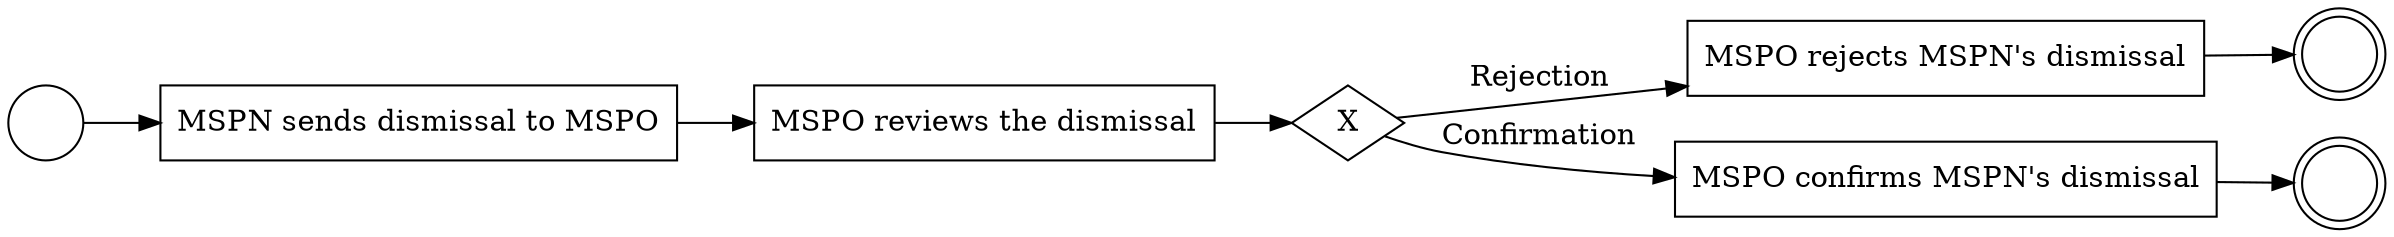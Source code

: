 digraph {
  rankdir=LR;
  "start_1"[shape=circle label=""];
  "end_1"[shape=doublecircle label=""];
  "end_2"[shape=doublecircle label=""];
  "seg_1"[shape=diamond label="X"];
  "MSPN sends dismissal to MSPO"[shape=rectangle];
  "MSPO reviews the dismissal"[shape=rectangle];
  "MSPO rejects MSPN's dismissal"[shape=rectangle];
  "MSPO confirms MSPN's dismissal"[shape=rectangle];
  "start_1" -> "MSPN sends dismissal to MSPO";
  "MSPN sends dismissal to MSPO" -> "MSPO reviews the dismissal";
  "MSPO reviews the dismissal" -> "seg_1";
  "seg_1" -> "MSPO rejects MSPN's dismissal"[label="Rejection"];
  "seg_1" -> "MSPO confirms MSPN's dismissal"[label="Confirmation"];
  "MSPO rejects MSPN's dismissal" -> "end_1";
  "MSPO confirms MSPN's dismissal" -> "end_2";
}